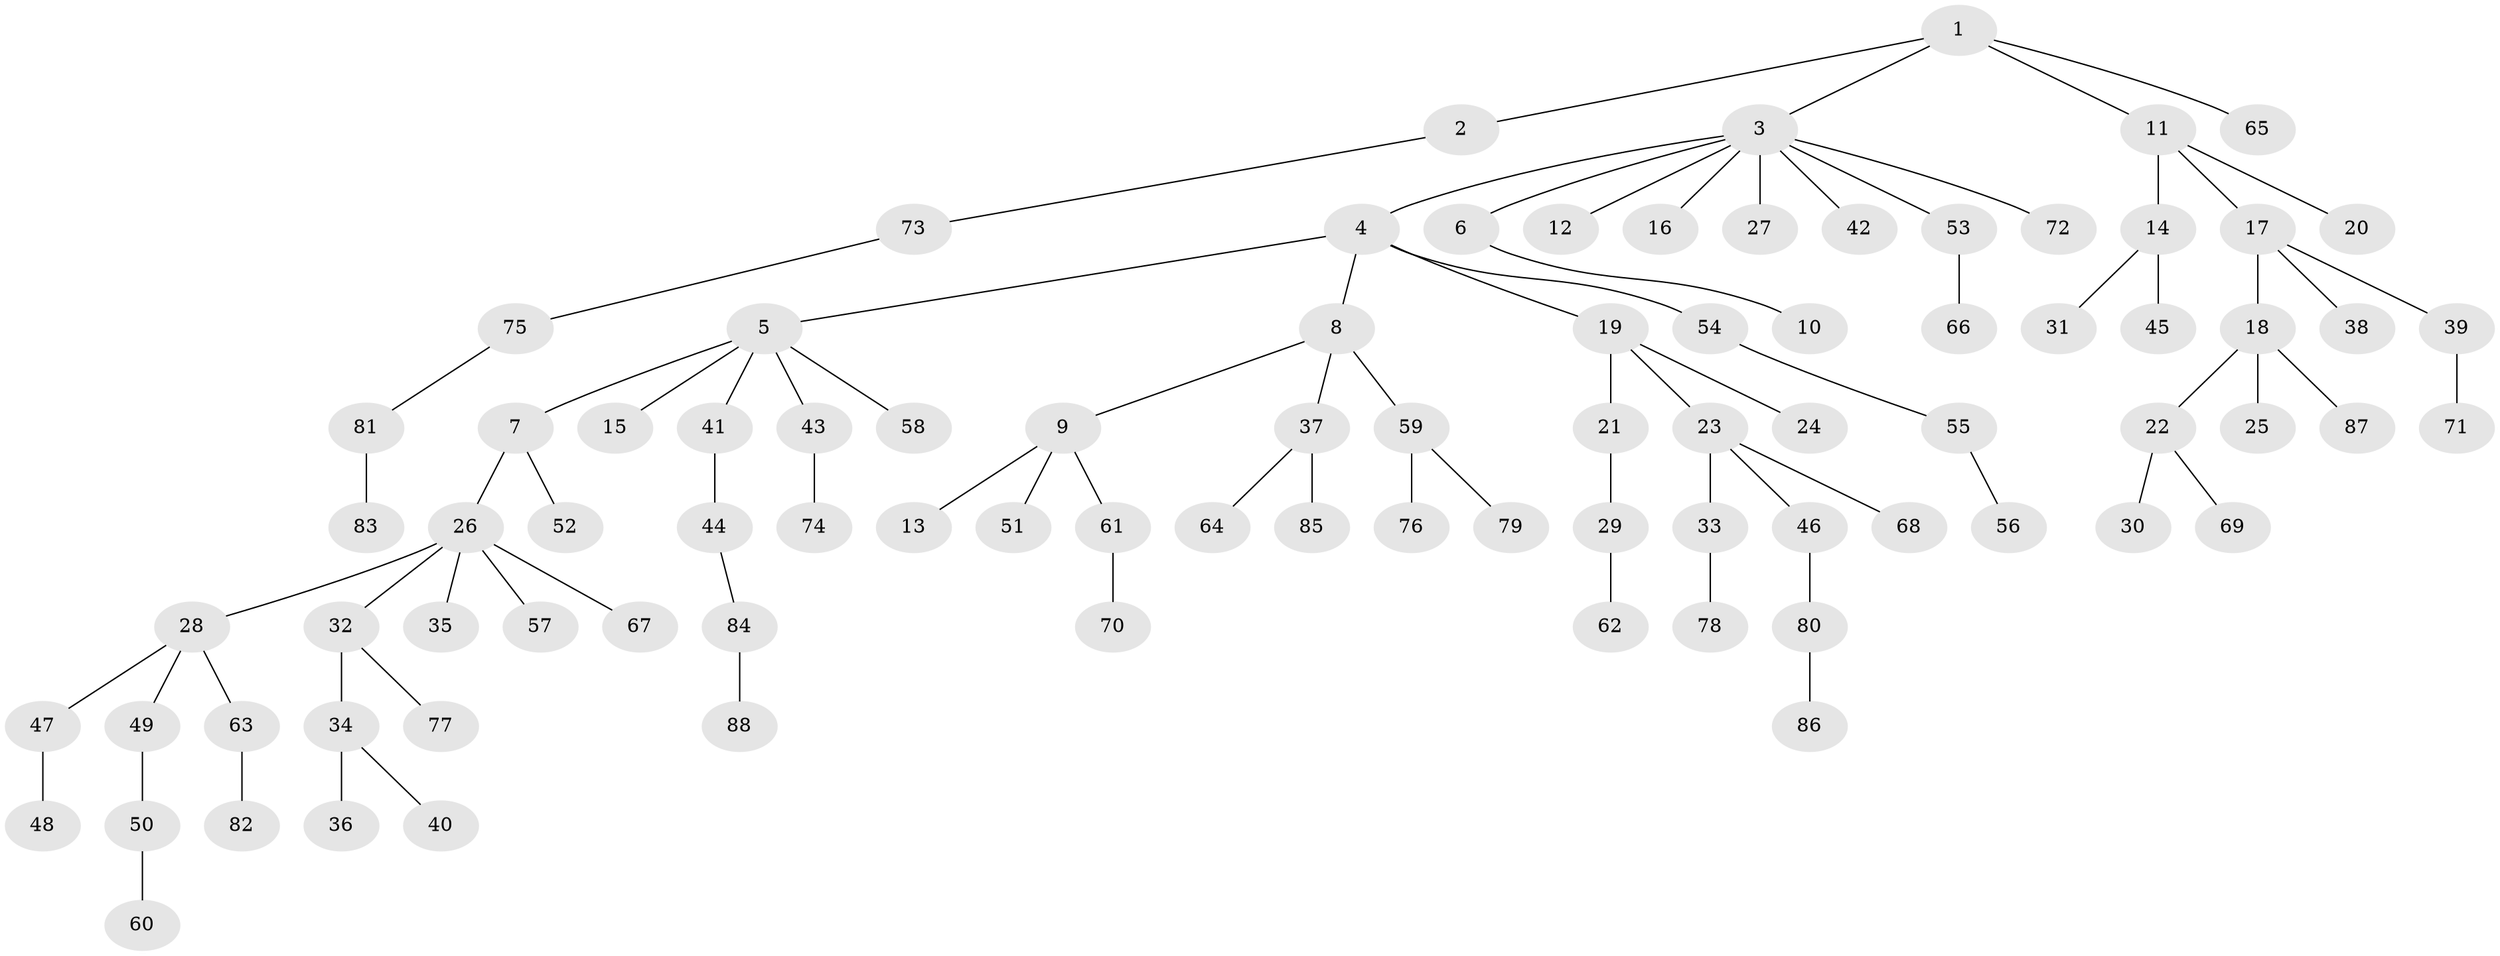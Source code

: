 // coarse degree distribution, {11: 0.01694915254237288, 2: 0.1864406779661017, 5: 0.01694915254237288, 6: 0.03389830508474576, 1: 0.6101694915254238, 3: 0.0847457627118644, 4: 0.03389830508474576, 7: 0.01694915254237288}
// Generated by graph-tools (version 1.1) at 2025/24/03/03/25 07:24:07]
// undirected, 88 vertices, 87 edges
graph export_dot {
graph [start="1"]
  node [color=gray90,style=filled];
  1;
  2;
  3;
  4;
  5;
  6;
  7;
  8;
  9;
  10;
  11;
  12;
  13;
  14;
  15;
  16;
  17;
  18;
  19;
  20;
  21;
  22;
  23;
  24;
  25;
  26;
  27;
  28;
  29;
  30;
  31;
  32;
  33;
  34;
  35;
  36;
  37;
  38;
  39;
  40;
  41;
  42;
  43;
  44;
  45;
  46;
  47;
  48;
  49;
  50;
  51;
  52;
  53;
  54;
  55;
  56;
  57;
  58;
  59;
  60;
  61;
  62;
  63;
  64;
  65;
  66;
  67;
  68;
  69;
  70;
  71;
  72;
  73;
  74;
  75;
  76;
  77;
  78;
  79;
  80;
  81;
  82;
  83;
  84;
  85;
  86;
  87;
  88;
  1 -- 2;
  1 -- 3;
  1 -- 11;
  1 -- 65;
  2 -- 73;
  3 -- 4;
  3 -- 6;
  3 -- 12;
  3 -- 16;
  3 -- 27;
  3 -- 42;
  3 -- 53;
  3 -- 72;
  4 -- 5;
  4 -- 8;
  4 -- 19;
  4 -- 54;
  5 -- 7;
  5 -- 15;
  5 -- 41;
  5 -- 43;
  5 -- 58;
  6 -- 10;
  7 -- 26;
  7 -- 52;
  8 -- 9;
  8 -- 37;
  8 -- 59;
  9 -- 13;
  9 -- 51;
  9 -- 61;
  11 -- 14;
  11 -- 17;
  11 -- 20;
  14 -- 31;
  14 -- 45;
  17 -- 18;
  17 -- 38;
  17 -- 39;
  18 -- 22;
  18 -- 25;
  18 -- 87;
  19 -- 21;
  19 -- 23;
  19 -- 24;
  21 -- 29;
  22 -- 30;
  22 -- 69;
  23 -- 33;
  23 -- 46;
  23 -- 68;
  26 -- 28;
  26 -- 32;
  26 -- 35;
  26 -- 57;
  26 -- 67;
  28 -- 47;
  28 -- 49;
  28 -- 63;
  29 -- 62;
  32 -- 34;
  32 -- 77;
  33 -- 78;
  34 -- 36;
  34 -- 40;
  37 -- 64;
  37 -- 85;
  39 -- 71;
  41 -- 44;
  43 -- 74;
  44 -- 84;
  46 -- 80;
  47 -- 48;
  49 -- 50;
  50 -- 60;
  53 -- 66;
  54 -- 55;
  55 -- 56;
  59 -- 76;
  59 -- 79;
  61 -- 70;
  63 -- 82;
  73 -- 75;
  75 -- 81;
  80 -- 86;
  81 -- 83;
  84 -- 88;
}
